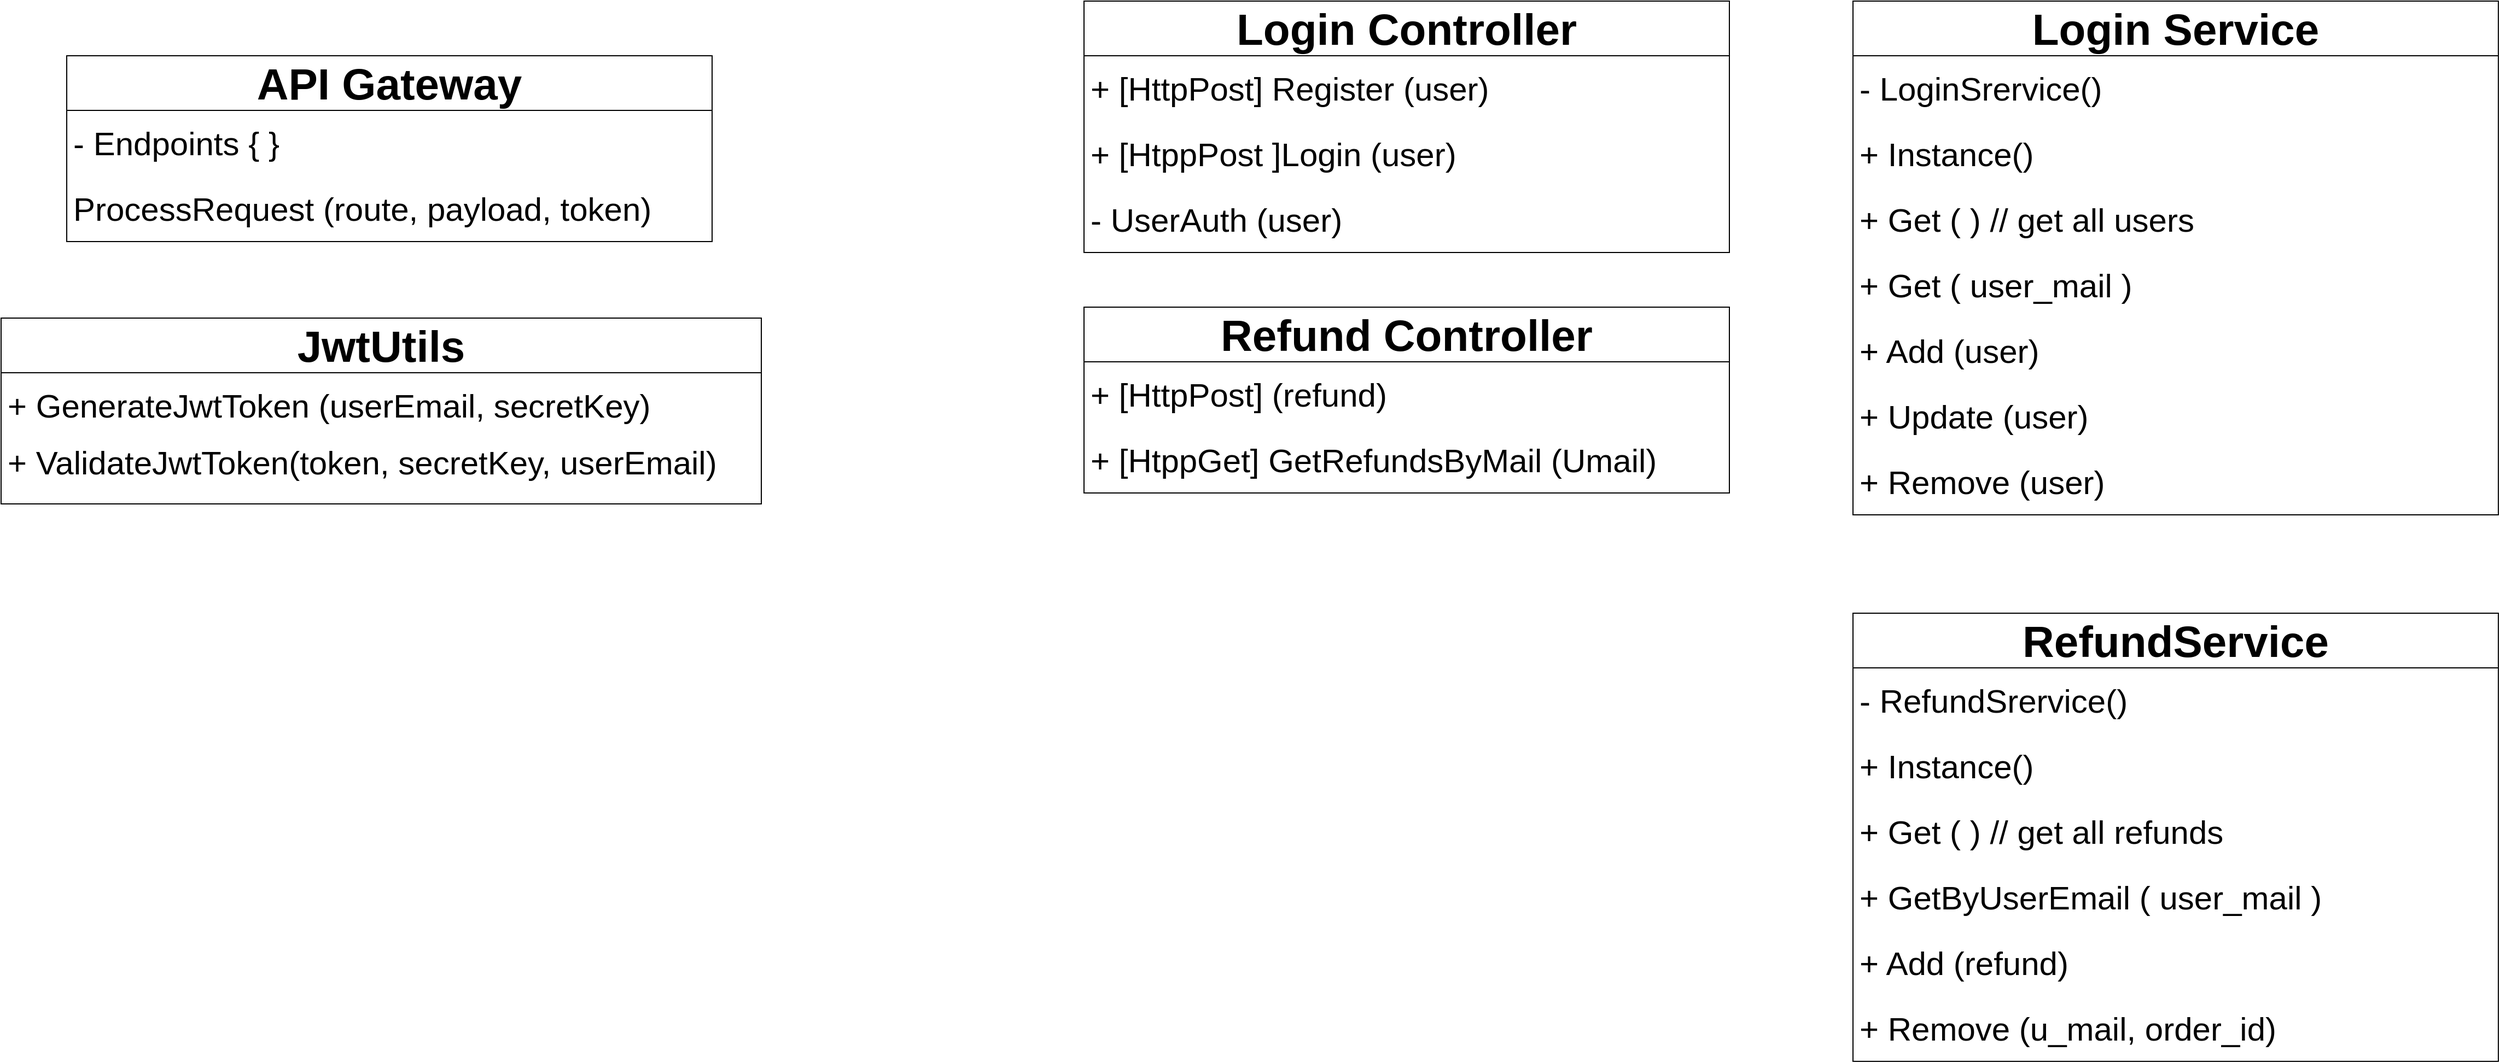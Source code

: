 <mxfile version="24.7.6">
  <diagram name="Page-1" id="Wi3dqfEEg1gpS_7ld72H">
    <mxGraphModel dx="4920" dy="3160" grid="1" gridSize="10" guides="1" tooltips="1" connect="1" arrows="1" fold="1" page="1" pageScale="1" pageWidth="850" pageHeight="1100" math="0" shadow="0">
      <root>
        <mxCell id="0" />
        <mxCell id="1" parent="0" />
        <mxCell id="mHmFYiK8Zlly9gaLNjOD-3" value="&lt;b&gt;&lt;font style=&quot;font-size: 40px;&quot;&gt;API Gateway&lt;/font&gt;&lt;/b&gt;" style="swimlane;fontStyle=0;childLayout=stackLayout;horizontal=1;startSize=50;horizontalStack=0;resizeParent=1;resizeParentMax=0;resizeLast=0;collapsible=1;marginBottom=0;whiteSpace=wrap;html=1;" vertex="1" parent="1">
          <mxGeometry x="-180" y="-140" width="590" height="170" as="geometry" />
        </mxCell>
        <mxCell id="mHmFYiK8Zlly9gaLNjOD-5" value="&lt;font style=&quot;font-size: 30px;&quot;&gt;- Endpoints { }&lt;/font&gt;" style="text;strokeColor=none;fillColor=none;align=left;verticalAlign=middle;spacingLeft=4;spacingRight=4;overflow=hidden;points=[[0,0.5],[1,0.5]];portConstraint=eastwest;rotatable=0;whiteSpace=wrap;html=1;" vertex="1" parent="mHmFYiK8Zlly9gaLNjOD-3">
          <mxGeometry y="50" width="590" height="60" as="geometry" />
        </mxCell>
        <mxCell id="mHmFYiK8Zlly9gaLNjOD-6" value="&lt;font style=&quot;font-size: 30px;&quot;&gt;ProcessRequest (route, payload, token)&lt;/font&gt;" style="text;strokeColor=none;fillColor=none;align=left;verticalAlign=middle;spacingLeft=4;spacingRight=4;overflow=hidden;points=[[0,0.5],[1,0.5]];portConstraint=eastwest;rotatable=0;whiteSpace=wrap;html=1;" vertex="1" parent="mHmFYiK8Zlly9gaLNjOD-3">
          <mxGeometry y="110" width="590" height="60" as="geometry" />
        </mxCell>
        <mxCell id="mHmFYiK8Zlly9gaLNjOD-14" value="&lt;span style=&quot;font-size: 40px;&quot;&gt;&lt;b&gt;JwtUtils&lt;/b&gt;&lt;/span&gt;" style="swimlane;fontStyle=0;childLayout=stackLayout;horizontal=1;startSize=50;horizontalStack=0;resizeParent=1;resizeParentMax=0;resizeLast=0;collapsible=1;marginBottom=0;whiteSpace=wrap;html=1;" vertex="1" parent="1">
          <mxGeometry x="-240" y="100" width="695" height="170" as="geometry" />
        </mxCell>
        <mxCell id="mHmFYiK8Zlly9gaLNjOD-15" value="&lt;span style=&quot;font-size: 30px;&quot;&gt;+&amp;nbsp;GenerateJwtToken (userEmail, secretKey)&lt;/span&gt;" style="text;strokeColor=none;fillColor=none;align=left;verticalAlign=middle;spacingLeft=4;spacingRight=4;overflow=hidden;points=[[0,0.5],[1,0.5]];portConstraint=eastwest;rotatable=0;whiteSpace=wrap;html=1;" vertex="1" parent="mHmFYiK8Zlly9gaLNjOD-14">
          <mxGeometry y="50" width="695" height="60" as="geometry" />
        </mxCell>
        <mxCell id="mHmFYiK8Zlly9gaLNjOD-16" value="&lt;div&gt;&lt;span style=&quot;font-size: 30px;&quot;&gt;+ ValidateJwtToken(token, secretKey, userEmail)&lt;/span&gt;&lt;/div&gt;&lt;div&gt;&lt;br&gt;&lt;/div&gt;" style="text;strokeColor=none;fillColor=none;align=left;verticalAlign=middle;spacingLeft=4;spacingRight=4;overflow=hidden;points=[[0,0.5],[1,0.5]];portConstraint=eastwest;rotatable=0;whiteSpace=wrap;html=1;" vertex="1" parent="mHmFYiK8Zlly9gaLNjOD-14">
          <mxGeometry y="110" width="695" height="60" as="geometry" />
        </mxCell>
        <mxCell id="mHmFYiK8Zlly9gaLNjOD-21" value="&lt;b&gt;&lt;font style=&quot;font-size: 40px;&quot;&gt;Login Controller&lt;/font&gt;&lt;/b&gt;" style="swimlane;fontStyle=0;childLayout=stackLayout;horizontal=1;startSize=50;horizontalStack=0;resizeParent=1;resizeParentMax=0;resizeLast=0;collapsible=1;marginBottom=0;whiteSpace=wrap;html=1;" vertex="1" parent="1">
          <mxGeometry x="750" y="-190" width="590" height="230" as="geometry" />
        </mxCell>
        <mxCell id="mHmFYiK8Zlly9gaLNjOD-22" value="&lt;font style=&quot;font-size: 30px;&quot;&gt;+ [HttpPost] Register (user)&lt;/font&gt;" style="text;strokeColor=none;fillColor=none;align=left;verticalAlign=middle;spacingLeft=4;spacingRight=4;overflow=hidden;points=[[0,0.5],[1,0.5]];portConstraint=eastwest;rotatable=0;whiteSpace=wrap;html=1;" vertex="1" parent="mHmFYiK8Zlly9gaLNjOD-21">
          <mxGeometry y="50" width="590" height="60" as="geometry" />
        </mxCell>
        <mxCell id="mHmFYiK8Zlly9gaLNjOD-23" value="&lt;span style=&quot;font-size: 30px;&quot;&gt;+ [HtppPost ]Login (user)&lt;/span&gt;" style="text;strokeColor=none;fillColor=none;align=left;verticalAlign=middle;spacingLeft=4;spacingRight=4;overflow=hidden;points=[[0,0.5],[1,0.5]];portConstraint=eastwest;rotatable=0;whiteSpace=wrap;html=1;" vertex="1" parent="mHmFYiK8Zlly9gaLNjOD-21">
          <mxGeometry y="110" width="590" height="60" as="geometry" />
        </mxCell>
        <mxCell id="mHmFYiK8Zlly9gaLNjOD-24" value="&lt;span style=&quot;font-size: 30px;&quot;&gt;- UserAuth (user)&lt;/span&gt;" style="text;strokeColor=none;fillColor=none;align=left;verticalAlign=middle;spacingLeft=4;spacingRight=4;overflow=hidden;points=[[0,0.5],[1,0.5]];portConstraint=eastwest;rotatable=0;whiteSpace=wrap;html=1;" vertex="1" parent="mHmFYiK8Zlly9gaLNjOD-21">
          <mxGeometry y="170" width="590" height="60" as="geometry" />
        </mxCell>
        <mxCell id="mHmFYiK8Zlly9gaLNjOD-26" value="&lt;b&gt;&lt;font style=&quot;font-size: 40px;&quot;&gt;Refund Controller&lt;/font&gt;&lt;/b&gt;" style="swimlane;fontStyle=0;childLayout=stackLayout;horizontal=1;startSize=50;horizontalStack=0;resizeParent=1;resizeParentMax=0;resizeLast=0;collapsible=1;marginBottom=0;whiteSpace=wrap;html=1;" vertex="1" parent="1">
          <mxGeometry x="750" y="90" width="590" height="170" as="geometry" />
        </mxCell>
        <mxCell id="mHmFYiK8Zlly9gaLNjOD-27" value="&lt;font style=&quot;font-size: 30px;&quot;&gt;+ [HttpPost] (refund)&lt;/font&gt;" style="text;strokeColor=none;fillColor=none;align=left;verticalAlign=middle;spacingLeft=4;spacingRight=4;overflow=hidden;points=[[0,0.5],[1,0.5]];portConstraint=eastwest;rotatable=0;whiteSpace=wrap;html=1;" vertex="1" parent="mHmFYiK8Zlly9gaLNjOD-26">
          <mxGeometry y="50" width="590" height="60" as="geometry" />
        </mxCell>
        <mxCell id="mHmFYiK8Zlly9gaLNjOD-28" value="&lt;span style=&quot;font-size: 30px;&quot;&gt;+ [HtppGet] GetRefundsByMail&amp;nbsp;(Umail)&lt;/span&gt;" style="text;strokeColor=none;fillColor=none;align=left;verticalAlign=middle;spacingLeft=4;spacingRight=4;overflow=hidden;points=[[0,0.5],[1,0.5]];portConstraint=eastwest;rotatable=0;whiteSpace=wrap;html=1;" vertex="1" parent="mHmFYiK8Zlly9gaLNjOD-26">
          <mxGeometry y="110" width="590" height="60" as="geometry" />
        </mxCell>
        <mxCell id="mHmFYiK8Zlly9gaLNjOD-30" value="&lt;b&gt;&lt;font style=&quot;font-size: 40px;&quot;&gt;Login Service&lt;/font&gt;&lt;/b&gt;" style="swimlane;fontStyle=0;childLayout=stackLayout;horizontal=1;startSize=50;horizontalStack=0;resizeParent=1;resizeParentMax=0;resizeLast=0;collapsible=1;marginBottom=0;whiteSpace=wrap;html=1;" vertex="1" parent="1">
          <mxGeometry x="1453" y="-190" width="590" height="470" as="geometry" />
        </mxCell>
        <mxCell id="mHmFYiK8Zlly9gaLNjOD-32" value="&lt;span style=&quot;font-size: 30px;&quot;&gt;- LoginSrervice()&lt;/span&gt;" style="text;strokeColor=none;fillColor=none;align=left;verticalAlign=middle;spacingLeft=4;spacingRight=4;overflow=hidden;points=[[0,0.5],[1,0.5]];portConstraint=eastwest;rotatable=0;whiteSpace=wrap;html=1;" vertex="1" parent="mHmFYiK8Zlly9gaLNjOD-30">
          <mxGeometry y="50" width="590" height="60" as="geometry" />
        </mxCell>
        <mxCell id="mHmFYiK8Zlly9gaLNjOD-35" value="&lt;span style=&quot;font-size: 30px;&quot;&gt;+&amp;nbsp;Instance()&lt;/span&gt;" style="text;strokeColor=none;fillColor=none;align=left;verticalAlign=middle;spacingLeft=4;spacingRight=4;overflow=hidden;points=[[0,0.5],[1,0.5]];portConstraint=eastwest;rotatable=0;whiteSpace=wrap;html=1;" vertex="1" parent="mHmFYiK8Zlly9gaLNjOD-30">
          <mxGeometry y="110" width="590" height="60" as="geometry" />
        </mxCell>
        <mxCell id="mHmFYiK8Zlly9gaLNjOD-33" value="&lt;span style=&quot;font-size: 30px;&quot;&gt;+ Get ( ) // get all users&lt;/span&gt;" style="text;strokeColor=none;fillColor=none;align=left;verticalAlign=middle;spacingLeft=4;spacingRight=4;overflow=hidden;points=[[0,0.5],[1,0.5]];portConstraint=eastwest;rotatable=0;whiteSpace=wrap;html=1;" vertex="1" parent="mHmFYiK8Zlly9gaLNjOD-30">
          <mxGeometry y="170" width="590" height="60" as="geometry" />
        </mxCell>
        <mxCell id="mHmFYiK8Zlly9gaLNjOD-36" value="&lt;span style=&quot;font-size: 30px;&quot;&gt;+ Get ( user_mail )&lt;/span&gt;" style="text;strokeColor=none;fillColor=none;align=left;verticalAlign=middle;spacingLeft=4;spacingRight=4;overflow=hidden;points=[[0,0.5],[1,0.5]];portConstraint=eastwest;rotatable=0;whiteSpace=wrap;html=1;" vertex="1" parent="mHmFYiK8Zlly9gaLNjOD-30">
          <mxGeometry y="230" width="590" height="60" as="geometry" />
        </mxCell>
        <mxCell id="mHmFYiK8Zlly9gaLNjOD-34" value="&lt;span style=&quot;font-size: 30px;&quot;&gt;+ Add (user)&lt;/span&gt;" style="text;strokeColor=none;fillColor=none;align=left;verticalAlign=middle;spacingLeft=4;spacingRight=4;overflow=hidden;points=[[0,0.5],[1,0.5]];portConstraint=eastwest;rotatable=0;whiteSpace=wrap;html=1;" vertex="1" parent="mHmFYiK8Zlly9gaLNjOD-30">
          <mxGeometry y="290" width="590" height="60" as="geometry" />
        </mxCell>
        <mxCell id="mHmFYiK8Zlly9gaLNjOD-37" value="&lt;span style=&quot;font-size: 30px;&quot;&gt;+ Update (user)&lt;/span&gt;" style="text;strokeColor=none;fillColor=none;align=left;verticalAlign=middle;spacingLeft=4;spacingRight=4;overflow=hidden;points=[[0,0.5],[1,0.5]];portConstraint=eastwest;rotatable=0;whiteSpace=wrap;html=1;" vertex="1" parent="mHmFYiK8Zlly9gaLNjOD-30">
          <mxGeometry y="350" width="590" height="60" as="geometry" />
        </mxCell>
        <mxCell id="mHmFYiK8Zlly9gaLNjOD-38" value="&lt;span style=&quot;font-size: 30px;&quot;&gt;+ Remove (user)&lt;/span&gt;" style="text;strokeColor=none;fillColor=none;align=left;verticalAlign=middle;spacingLeft=4;spacingRight=4;overflow=hidden;points=[[0,0.5],[1,0.5]];portConstraint=eastwest;rotatable=0;whiteSpace=wrap;html=1;" vertex="1" parent="mHmFYiK8Zlly9gaLNjOD-30">
          <mxGeometry y="410" width="590" height="60" as="geometry" />
        </mxCell>
        <mxCell id="mHmFYiK8Zlly9gaLNjOD-39" value="&lt;b&gt;&lt;font style=&quot;font-size: 40px;&quot;&gt;RefundService&lt;/font&gt;&lt;/b&gt;" style="swimlane;fontStyle=0;childLayout=stackLayout;horizontal=1;startSize=50;horizontalStack=0;resizeParent=1;resizeParentMax=0;resizeLast=0;collapsible=1;marginBottom=0;whiteSpace=wrap;html=1;" vertex="1" parent="1">
          <mxGeometry x="1453" y="370" width="590" height="410" as="geometry" />
        </mxCell>
        <mxCell id="mHmFYiK8Zlly9gaLNjOD-40" value="&lt;span style=&quot;font-size: 30px;&quot;&gt;- RefundSrervice()&lt;/span&gt;" style="text;strokeColor=none;fillColor=none;align=left;verticalAlign=middle;spacingLeft=4;spacingRight=4;overflow=hidden;points=[[0,0.5],[1,0.5]];portConstraint=eastwest;rotatable=0;whiteSpace=wrap;html=1;" vertex="1" parent="mHmFYiK8Zlly9gaLNjOD-39">
          <mxGeometry y="50" width="590" height="60" as="geometry" />
        </mxCell>
        <mxCell id="mHmFYiK8Zlly9gaLNjOD-41" value="&lt;span style=&quot;font-size: 30px;&quot;&gt;+&amp;nbsp;Instance()&lt;/span&gt;" style="text;strokeColor=none;fillColor=none;align=left;verticalAlign=middle;spacingLeft=4;spacingRight=4;overflow=hidden;points=[[0,0.5],[1,0.5]];portConstraint=eastwest;rotatable=0;whiteSpace=wrap;html=1;" vertex="1" parent="mHmFYiK8Zlly9gaLNjOD-39">
          <mxGeometry y="110" width="590" height="60" as="geometry" />
        </mxCell>
        <mxCell id="mHmFYiK8Zlly9gaLNjOD-42" value="&lt;span style=&quot;font-size: 30px;&quot;&gt;+ Get ( ) // get all refunds&lt;/span&gt;" style="text;strokeColor=none;fillColor=none;align=left;verticalAlign=middle;spacingLeft=4;spacingRight=4;overflow=hidden;points=[[0,0.5],[1,0.5]];portConstraint=eastwest;rotatable=0;whiteSpace=wrap;html=1;" vertex="1" parent="mHmFYiK8Zlly9gaLNjOD-39">
          <mxGeometry y="170" width="590" height="60" as="geometry" />
        </mxCell>
        <mxCell id="mHmFYiK8Zlly9gaLNjOD-43" value="&lt;span style=&quot;font-size: 30px;&quot;&gt;+ GetByUserEmail&amp;nbsp;( user_mail )&lt;/span&gt;" style="text;strokeColor=none;fillColor=none;align=left;verticalAlign=middle;spacingLeft=4;spacingRight=4;overflow=hidden;points=[[0,0.5],[1,0.5]];portConstraint=eastwest;rotatable=0;whiteSpace=wrap;html=1;" vertex="1" parent="mHmFYiK8Zlly9gaLNjOD-39">
          <mxGeometry y="230" width="590" height="60" as="geometry" />
        </mxCell>
        <mxCell id="mHmFYiK8Zlly9gaLNjOD-44" value="&lt;span style=&quot;font-size: 30px;&quot;&gt;+ Add (refund)&lt;/span&gt;" style="text;strokeColor=none;fillColor=none;align=left;verticalAlign=middle;spacingLeft=4;spacingRight=4;overflow=hidden;points=[[0,0.5],[1,0.5]];portConstraint=eastwest;rotatable=0;whiteSpace=wrap;html=1;" vertex="1" parent="mHmFYiK8Zlly9gaLNjOD-39">
          <mxGeometry y="290" width="590" height="60" as="geometry" />
        </mxCell>
        <mxCell id="mHmFYiK8Zlly9gaLNjOD-46" value="&lt;span style=&quot;font-size: 30px;&quot;&gt;+ Remove (u_mail, order_id)&lt;/span&gt;" style="text;strokeColor=none;fillColor=none;align=left;verticalAlign=middle;spacingLeft=4;spacingRight=4;overflow=hidden;points=[[0,0.5],[1,0.5]];portConstraint=eastwest;rotatable=0;whiteSpace=wrap;html=1;" vertex="1" parent="mHmFYiK8Zlly9gaLNjOD-39">
          <mxGeometry y="350" width="590" height="60" as="geometry" />
        </mxCell>
      </root>
    </mxGraphModel>
  </diagram>
</mxfile>
